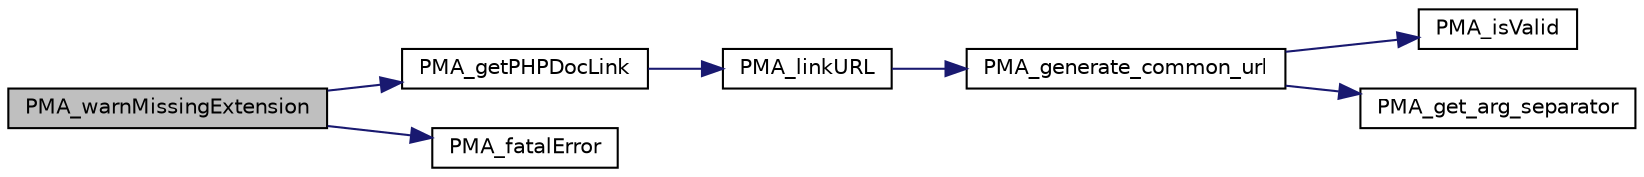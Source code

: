 digraph G
{
  edge [fontname="Helvetica",fontsize="10",labelfontname="Helvetica",labelfontsize="10"];
  node [fontname="Helvetica",fontsize="10",shape=record];
  rankdir="LR";
  Node1 [label="PMA_warnMissingExtension",height=0.2,width=0.4,color="black", fillcolor="grey75", style="filled" fontcolor="black"];
  Node1 -> Node2 [color="midnightblue",fontsize="10",style="solid",fontname="Helvetica"];
  Node2 [label="PMA_getPHPDocLink",height=0.2,width=0.4,color="black", fillcolor="white", style="filled",URL="$core_8lib_8php.html#abc3de2b8ee7b54f0bfa4b0e626612098",tooltip="Returns a link to the PHP documentation."];
  Node2 -> Node3 [color="midnightblue",fontsize="10",style="solid",fontname="Helvetica"];
  Node3 [label="PMA_linkURL",height=0.2,width=0.4,color="black", fillcolor="white", style="filled",URL="$core_8lib_8php.html#a9bbc563e958307413cd9a83f70ff2590",tooltip="Returns link to (possibly) external site using defined redirector."];
  Node3 -> Node4 [color="midnightblue",fontsize="10",style="solid",fontname="Helvetica"];
  Node4 [label="PMA_generate_common_url",height=0.2,width=0.4,color="black", fillcolor="white", style="filled",URL="$url__generating_8lib_8php.html#ad5c0cfef7cb600a158a1ef5fa321a094",tooltip="Generates text with URL parameters."];
  Node4 -> Node5 [color="midnightblue",fontsize="10",style="solid",fontname="Helvetica"];
  Node5 [label="PMA_isValid",height=0.2,width=0.4,color="black", fillcolor="white", style="filled",URL="$core_8lib_8php.html#a1b8fd01cdfbdfaac35e692fcdaaad700",tooltip="checks given $var against $type or $compare"];
  Node4 -> Node6 [color="midnightblue",fontsize="10",style="solid",fontname="Helvetica"];
  Node6 [label="PMA_get_arg_separator",height=0.2,width=0.4,color="black", fillcolor="white", style="filled",URL="$url__generating_8lib_8php.html#a4ba0b6653c22a19615683ab743c1b4e1",tooltip="Returns url separator."];
  Node1 -> Node7 [color="midnightblue",fontsize="10",style="solid",fontname="Helvetica"];
  Node7 [label="PMA_fatalError",height=0.2,width=0.4,color="black", fillcolor="white", style="filled",URL="$core_8lib_8php.html#aada56be77dbb39d2fd656e8d63ff117d",tooltip="displays the given error message on phpMyAdmin error page in foreign language, ends script execution ..."];
}
